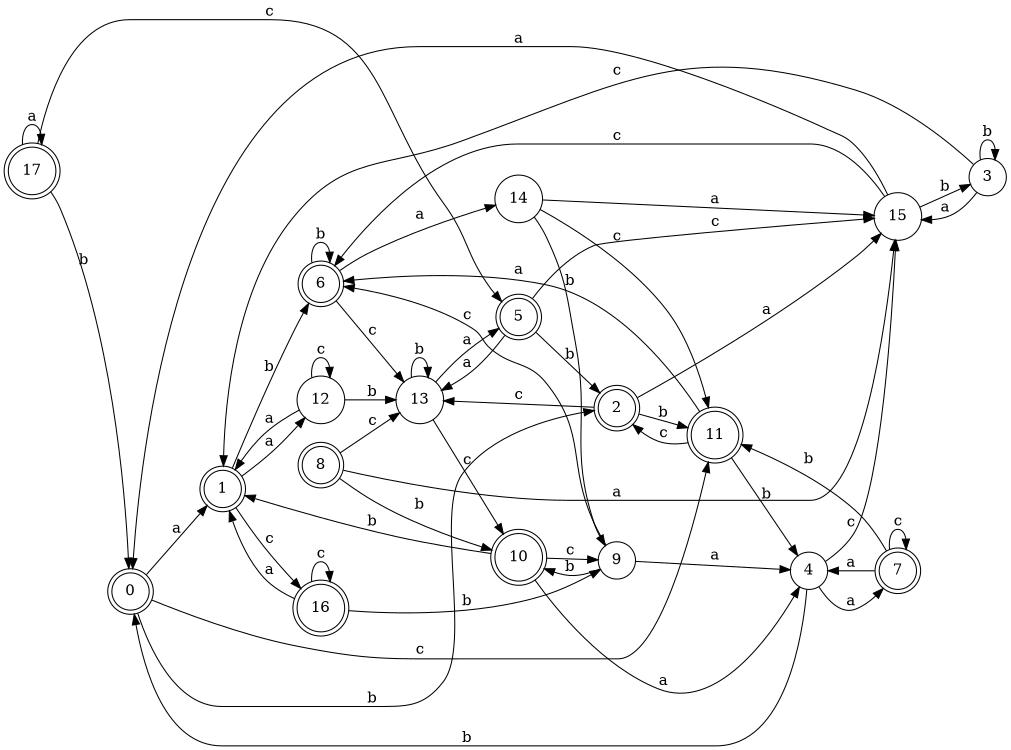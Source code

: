 digraph n15_6 {
__start0 [label="" shape="none"];

rankdir=LR;
size="8,5";

s0 [style="rounded,filled", color="black", fillcolor="white" shape="doublecircle", label="0"];
s1 [style="rounded,filled", color="black", fillcolor="white" shape="doublecircle", label="1"];
s2 [style="rounded,filled", color="black", fillcolor="white" shape="doublecircle", label="2"];
s3 [style="filled", color="black", fillcolor="white" shape="circle", label="3"];
s4 [style="filled", color="black", fillcolor="white" shape="circle", label="4"];
s5 [style="rounded,filled", color="black", fillcolor="white" shape="doublecircle", label="5"];
s6 [style="rounded,filled", color="black", fillcolor="white" shape="doublecircle", label="6"];
s7 [style="rounded,filled", color="black", fillcolor="white" shape="doublecircle", label="7"];
s8 [style="rounded,filled", color="black", fillcolor="white" shape="doublecircle", label="8"];
s9 [style="filled", color="black", fillcolor="white" shape="circle", label="9"];
s10 [style="rounded,filled", color="black", fillcolor="white" shape="doublecircle", label="10"];
s11 [style="rounded,filled", color="black", fillcolor="white" shape="doublecircle", label="11"];
s12 [style="filled", color="black", fillcolor="white" shape="circle", label="12"];
s13 [style="filled", color="black", fillcolor="white" shape="circle", label="13"];
s14 [style="filled", color="black", fillcolor="white" shape="circle", label="14"];
s15 [style="filled", color="black", fillcolor="white" shape="circle", label="15"];
s16 [style="rounded,filled", color="black", fillcolor="white" shape="doublecircle", label="16"];
s17 [style="rounded,filled", color="black", fillcolor="white" shape="doublecircle", label="17"];
s0 -> s1 [label="a"];
s0 -> s2 [label="b"];
s0 -> s11 [label="c"];
s1 -> s12 [label="a"];
s1 -> s6 [label="b"];
s1 -> s16 [label="c"];
s2 -> s15 [label="a"];
s2 -> s11 [label="b"];
s2 -> s13 [label="c"];
s3 -> s15 [label="a"];
s3 -> s3 [label="b"];
s3 -> s1 [label="c"];
s4 -> s7 [label="a"];
s4 -> s0 [label="b"];
s4 -> s15 [label="c"];
s5 -> s13 [label="a"];
s5 -> s2 [label="b"];
s5 -> s15 [label="c"];
s6 -> s14 [label="a"];
s6 -> s6 [label="b"];
s6 -> s13 [label="c"];
s7 -> s4 [label="a"];
s7 -> s11 [label="b"];
s7 -> s7 [label="c"];
s8 -> s15 [label="a"];
s8 -> s10 [label="b"];
s8 -> s13 [label="c"];
s9 -> s4 [label="a"];
s9 -> s10 [label="b"];
s9 -> s6 [label="c"];
s10 -> s4 [label="a"];
s10 -> s1 [label="b"];
s10 -> s9 [label="c"];
s11 -> s6 [label="a"];
s11 -> s4 [label="b"];
s11 -> s2 [label="c"];
s12 -> s1 [label="a"];
s12 -> s13 [label="b"];
s12 -> s12 [label="c"];
s13 -> s5 [label="a"];
s13 -> s13 [label="b"];
s13 -> s10 [label="c"];
s14 -> s15 [label="a"];
s14 -> s9 [label="b"];
s14 -> s11 [label="c"];
s15 -> s0 [label="a"];
s15 -> s3 [label="b"];
s15 -> s6 [label="c"];
s16 -> s1 [label="a"];
s16 -> s9 [label="b"];
s16 -> s16 [label="c"];
s17 -> s17 [label="a"];
s17 -> s0 [label="b"];
s17 -> s5 [label="c"];

}